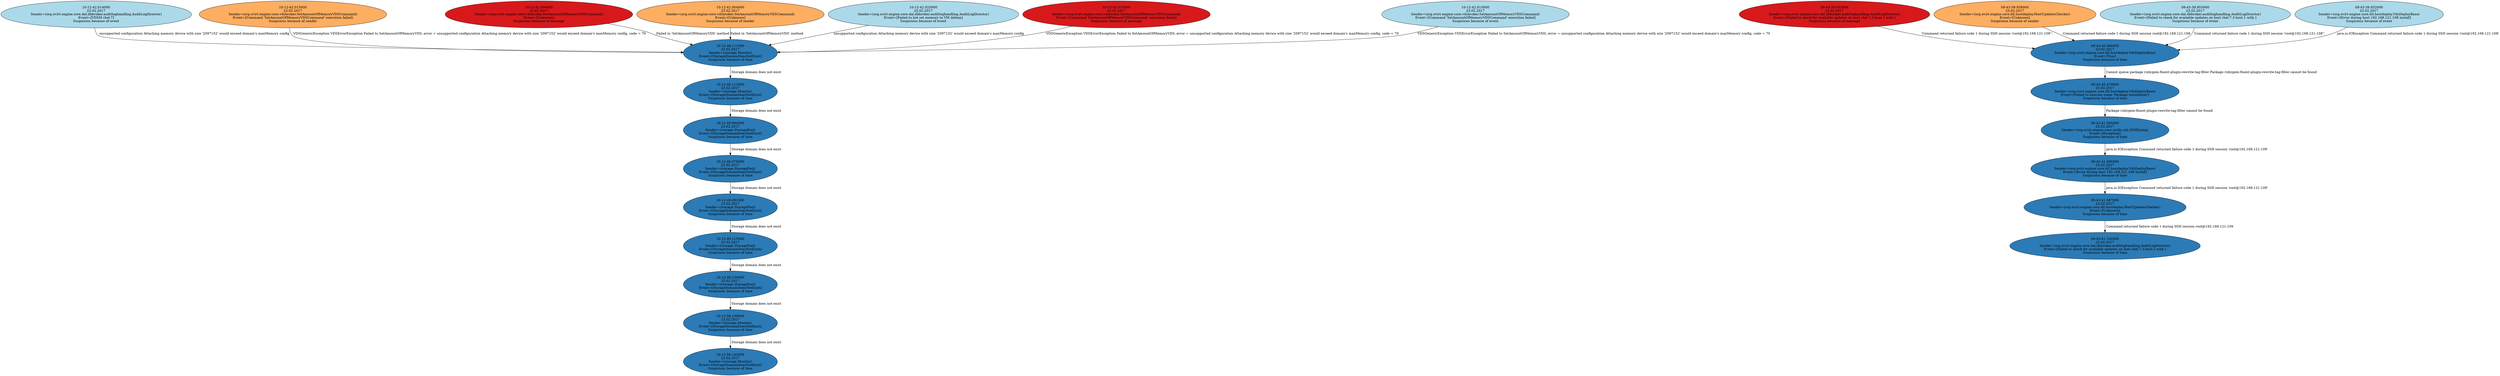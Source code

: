 strict digraph "" {
"10-12-49.091000\n23.02.2017\nSender=(storage.StoragePool)\nEvent=[StorageDomainDoesNotExist]\nSuspicious because of time" [colorscheme=rdylbu4, event=StorageDomainDoesNotExist, fillcolor=4, freq="0.5", link_type=time, message=" Storage domain does not exist ", sender="storage.StoragePool", style=filled, thread="tasks/1", time="10-12-49.091000\n23.02.2017"];
"10-12-48.113000\n23.02.2017\nSender=(storage.Monitor)\nEvent=[StorageDomainDoesNotExist]\nSuspicious because of time" [colorscheme=rdylbu4, event=StorageDomainDoesNotExist, fillcolor=4, freq="0.5", link_type=time, message=" Storage domain does not exist ", sender="storage.Monitor", style=filled, thread="monitor/dd7732a", time="10-12-48.113000\n23.02.2017"];
"10-12-42.014000\n23.02.2017\nSender=(org.ovirt.engine.core.dal.dbbroker.auditloghandling.AuditLogDirector)\nEvent=[VDSM rhel-7]\nSuspicious because of event" [colorscheme=rdylbu4, event="VDSM rhel-7", fillcolor=3, freq=1, link_type=event, message=" unsupported configuration Attaching memory device with size '2097152' would exceed domain's maxMemory config", sender="org.ovirt.engine.core.dal.dbbroker.auditloghandling.AuditLogDirector", style=filled, thread="default task-101", time="10-12-42.014000\n23.02.2017"];
"10-12-42.015000\n23.02.2017\nSender=(org.ovirt.engine.core.vdsbroker.SetAmountOfMemoryVDSCommand)\nEvent=[Command 'SetAmountOfMemoryVDSCommand' execution failed]\nSuspicious because of sender" [colorscheme=rdylbu4, event="Command 'SetAmountOfMemoryVDSCommand' execution failed", fillcolor=2, freq=2, link_type=sender, message=" VDSGenericException VDSErrorException Failed to SetAmountOfMemoryVDS, error = unsupported configuration Attaching memory device with size '2097152' would exceed domain's maxMemory config, code = 70", sender="org.ovirt.engine.core.vdsbroker.SetAmountOfMemoryVDSCommand", style=filled, thread="default task-101", time="10-12-42.015000\n23.02.2017"];
"10-12-42.004000\n23.02.2017\nSender=(org.ovirt.engine.core.vdsbroker.SetAmountOfMemoryVDSCommand)\nEvent=[Unknown]\nSuspicious because of message" [colorscheme=rdylbu4, event=Unknown, fillcolor=1, freq=1, link_type=message, message="Failed in 'SetAmountOfMemoryVDS' method", sender="org.ovirt.engine.core.vdsbroker.SetAmountOfMemoryVDSCommand", style=filled, thread="default task-101", time="10-12-42.004000\n23.02.2017"];
"10-12-58.139000\n23.02.2017\nSender=(storage.Monitor)\nEvent=[StorageDomainDoesNotExist]\nSuspicious because of time" [colorscheme=rdylbu4, event=StorageDomainDoesNotExist, fillcolor=4, freq="0.5", link_type=time, message=" Storage domain does not exist ", sender="storage.Monitor", style=filled, thread="monitor/ed2199d", time="10-12-58.139000\n23.02.2017"];
"10-12-49.115000\n23.02.2017\nSender=(storage.StoragePool)\nEvent=[StorageDomainDoesNotExist]\nSuspicious because of time" [colorscheme=rdylbu4, event=StorageDomainDoesNotExist, fillcolor=4, freq="0.5", link_type=time, message=" Storage domain does not exist ", sender="storage.StoragePool", style=filled, thread="tasks/1", time="10-12-49.115000\n23.02.2017"];
"10-12-42.004000\n23.02.2017\nSender=(org.ovirt.engine.core.vdsbroker.SetAmountOfMemoryVDSCommand)\nEvent=[Unknown]\nSuspicious because of sender" [colorscheme=rdylbu4, event=Unknown, fillcolor=2, freq=2, link_type=sender, message="Failed in 'SetAmountOfMemoryVDS' method", sender="org.ovirt.engine.core.vdsbroker.SetAmountOfMemoryVDSCommand", style=filled, thread="default task-101", time="10-12-42.004000\n23.02.2017"];
"09-43-41.084000\n23.02.2017\nSender=(org.ovirt.engine.core.uutils.ssh.SSHDialog)\nEvent=[Exception]\nSuspicious because of time" [colorscheme=rdylbu4, event=Exception, fillcolor=4, freq="0.5", link_type=time, message=" java.io.IOException Command returned failure code 1 during SSH session 'root@192.168.121.109'", sender="org.ovirt.engine.core.uutils.ssh.SSHDialog", style=filled, thread="pool-7-thread-2", time="09-43-41.084000\n23.02.2017"];
"10-12-58.142000\n23.02.2017\nSender=(storage.Monitor)\nEvent=[StorageDomainDoesNotExist]\nSuspicious because of time" [colorscheme=rdylbu4, event=StorageDomainDoesNotExist, fillcolor=4, freq="0.5", link_type=time, message=" Storage domain does not exist ", sender="storage.Monitor", style=filled, thread="monitor/dd7732a", time="10-12-58.142000\n23.02.2017"];
"09-43-40.470000\n23.02.2017\nSender=(org.ovirt.engine.core.bll.hostdeploy.VdsDeployBase)\nEvent=[Failed to execute stage 'Package installation']\nSuspicious because of time" [colorscheme=rdylbu4, event="Failed to execute stage 'Package installation'", fillcolor=4, freq="0.5", link_type=time, message=" Package rubygem-fluent-plugin-rewrite-tag-filter cannot be found", sender="org.ovirt.engine.core.bll.hostdeploy.VdsDeployBase", style=filled, thread=VdsDeploy, time="09-43-40.470000\n23.02.2017"];
"09-43-39.953000\n23.02.2017\nSender=(org.ovirt.engine.core.dal.dbbroker.auditloghandling.AuditLogDirector)\nEvent=[Failed to check for available updates on host rhel-7.3-host-1 with ]\nSuspicious because of message" [colorscheme=rdylbu4, event="Failed to check for available updates on host rhel-7.3-host-1 with ", fillcolor=1, freq=1, link_type=message, message=" 'Command returned failure code 1 during SSH session 'root@192.168.121.108''.", sender="org.ovirt.engine.core.dal.dbbroker.auditloghandling.AuditLogDirector", style=filled, thread="pool-7-thread-1", time="09-43-39.953000\n23.02.2017"];
"09-43-39.938000\n23.02.2017\nSender=(org.ovirt.engine.core.bll.hostdeploy.HostUpdatesChecker)\nEvent=[Unknown]\nSuspicious because of sender" [colorscheme=rdylbu4, event=Unknown, fillcolor=2, freq=4, link_type=sender, message=" Command returned failure code 1 during SSH session root@192.168.121.108", sender="org.ovirt.engine.core.bll.hostdeploy.HostUpdatesChecker", style=filled, thread="pool-7-thread-1", time="09-43-39.938000\n23.02.2017"];
"10-12-48.111000\n23.02.2017\nSender=(storage.Monitor)\nEvent=[StorageDomainDoesNotExist]\nSuspicious because of time" [colorscheme=rdylbu4, event=StorageDomainDoesNotExist, fillcolor=4, freq="0.5", link_type=time, message=" Storage domain does not exist ", sender="storage.Monitor", style=filled, thread="monitor/ed2199d", time="10-12-48.111000\n23.02.2017"];
"10-12-49.064000\n23.02.2017\nSender=(storage.StoragePool)\nEvent=[StorageDomainDoesNotExist]\nSuspicious because of time" [colorscheme=rdylbu4, event=StorageDomainDoesNotExist, fillcolor=4, freq="0.5", link_type=time, message=" Storage domain does not exist ", sender="storage.StoragePool", style=filled, thread="upgrade/dd7732a", time="10-12-49.064000\n23.02.2017"];
"09-43-41.087000\n23.02.2017\nSender=(org.ovirt.engine.core.bll.hostdeploy.HostUpdatesChecker)\nEvent=[Unknown]\nSuspicious because of time" [colorscheme=rdylbu4, event=Unknown, fillcolor=4, freq="0.5", link_type=time, message=" Command returned failure code 1 during SSH session root@192.168.121.109", sender="org.ovirt.engine.core.bll.hostdeploy.HostUpdatesChecker", style=filled, thread="pool-7-thread-2", time="09-43-41.087000\n23.02.2017"];
"10-12-49.136000\n23.02.2017\nSender=(storage.StoragePool)\nEvent=[StorageDomainDoesNotExist]\nSuspicious because of time" [colorscheme=rdylbu4, event=StorageDomainDoesNotExist, fillcolor=4, freq="0.5", link_type=time, message=" Storage domain does not exist ", sender="storage.StoragePool", style=filled, thread="tasks/1", time="10-12-49.136000\n23.02.2017"];
"09-43-40.466000\n23.02.2017\nSender=(org.ovirt.engine.core.bll.hostdeploy.VdsDeployBase)\nEvent=[Yum]\nSuspicious because of time" [colorscheme=rdylbu4, event=Yum, fillcolor=4, freq="0.5", link_type=time, message=" Cannot queue package rubygem-fluent-plugin-rewrite-tag-filter Package rubygem-fluent-plugin-rewrite-tag-filter cannot be found", sender="org.ovirt.engine.core.bll.hostdeploy.VdsDeployBase", style=filled, thread=VdsDeploy, time="09-43-40.466000\n23.02.2017"];
"10-12-42.023000\n23.02.2017\nSender=(org.ovirt.engine.core.dal.dbbroker.auditloghandling.AuditLogDirector)\nEvent=[Failed to hot set memory to VM debian]\nSuspicious because of event" [colorscheme=rdylbu4, event="Failed to hot set memory to VM debian", fillcolor=3, freq=1, link_type=event, message=" unsupported configuration Attaching memory device with size '2097152' would exceed domain's maxMemory config", sender="org.ovirt.engine.core.dal.dbbroker.auditloghandling.AuditLogDirector", style=filled, thread="default task-101", time="10-12-42.023000\n23.02.2017"];
"09-43-41.102000\n23.02.2017\nSender=(org.ovirt.engine.core.dal.dbbroker.auditloghandling.AuditLogDirector)\nEvent=[Failed to check for available updates on host rhel-7.3-host-2 with ]\nSuspicious because of time" [colorscheme=rdylbu4, event="Failed to check for available updates on host rhel-7.3-host-2 with ", fillcolor=4, freq="0.5", link_type=time, message=" 'Command returned failure code 1 during SSH session 'root@192.168.121.109''.", sender="org.ovirt.engine.core.dal.dbbroker.auditloghandling.AuditLogDirector", style=filled, thread="pool-7-thread-2", time="09-43-41.102000\n23.02.2017"];
"10-12-49.078000\n23.02.2017\nSender=(storage.StoragePool)\nEvent=[StorageDomainDoesNotExist]\nSuspicious because of time" [colorscheme=rdylbu4, event=StorageDomainDoesNotExist, fillcolor=4, freq="0.5", link_type=time, message=" Storage domain does not exist ", sender="storage.StoragePool", style=filled, thread="upgrade/ed2199d", time="10-12-49.078000\n23.02.2017"];
"10-12-42.015000\n23.02.2017\nSender=(org.ovirt.engine.core.vdsbroker.SetAmountOfMemoryVDSCommand)\nEvent=[Command 'SetAmountOfMemoryVDSCommand' execution failed]\nSuspicious because of message" [colorscheme=rdylbu4, event="Command 'SetAmountOfMemoryVDSCommand' execution failed", fillcolor=1, freq=1, link_type=message, message=" VDSGenericException VDSErrorException Failed to SetAmountOfMemoryVDS, error = unsupported configuration Attaching memory device with size '2097152' would exceed domain's maxMemory config, code = 70", sender="org.ovirt.engine.core.vdsbroker.SetAmountOfMemoryVDSCommand", style=filled, thread="default task-101", time="10-12-42.015000\n23.02.2017"];
"09-43-39.953000\n23.02.2017\nSender=(org.ovirt.engine.core.dal.dbbroker.auditloghandling.AuditLogDirector)\nEvent=[Failed to check for available updates on host rhel-7.3-host-1 with ]\nSuspicious because of event" [colorscheme=rdylbu4, event="Failed to check for available updates on host rhel-7.3-host-1 with ", fillcolor=3, freq=1, link_type=event, message=" 'Command returned failure code 1 during SSH session 'root@192.168.121.108''.", sender="org.ovirt.engine.core.dal.dbbroker.auditloghandling.AuditLogDirector", style=filled, thread="pool-7-thread-1", time="09-43-39.953000\n23.02.2017"];
"09-43-39.932000\n23.02.2017\nSender=(org.ovirt.engine.core.bll.hostdeploy.VdsDeployBase)\nEvent=[Error during host 192.168.121.108 install]\nSuspicious because of event" [colorscheme=rdylbu4, event="Error during host 192.168.121.108 install", fillcolor=3, freq=1, link_type=event, message=" java.io.IOException Command returned failure code 1 during SSH session 'root@192.168.121.108'", sender="org.ovirt.engine.core.bll.hostdeploy.VdsDeployBase", style=filled, thread="pool-7-thread-1", time="09-43-39.932000\n23.02.2017"];
"09-43-41.085000\n23.02.2017\nSender=(org.ovirt.engine.core.bll.hostdeploy.VdsDeployBase)\nEvent=[Error during host 192.168.121.109 install]\nSuspicious because of time" [colorscheme=rdylbu4, event="Error during host 192.168.121.109 install", fillcolor=4, freq="0.5", link_type=time, message=" java.io.IOException Command returned failure code 1 during SSH session 'root@192.168.121.109'", sender="org.ovirt.engine.core.bll.hostdeploy.VdsDeployBase", style=filled, thread="pool-7-thread-2", time="09-43-41.085000\n23.02.2017"];
"10-12-42.015000\n23.02.2017\nSender=(org.ovirt.engine.core.vdsbroker.SetAmountOfMemoryVDSCommand)\nEvent=[Command 'SetAmountOfMemoryVDSCommand' execution failed]\nSuspicious because of event" [colorscheme=rdylbu4, event="Command 'SetAmountOfMemoryVDSCommand' execution failed", fillcolor=3, freq=1, link_type=event, message=" VDSGenericException VDSErrorException Failed to SetAmountOfMemoryVDS, error = unsupported configuration Attaching memory device with size '2097152' would exceed domain's maxMemory config, code = 70", sender="org.ovirt.engine.core.vdsbroker.SetAmountOfMemoryVDSCommand", style=filled, thread="default task-101", time="10-12-42.015000\n23.02.2017"];
"10-12-49.091000\n23.02.2017\nSender=(storage.StoragePool)\nEvent=[StorageDomainDoesNotExist]\nSuspicious because of time" -> "10-12-49.115000\n23.02.2017\nSender=(storage.StoragePool)\nEvent=[StorageDomainDoesNotExist]\nSuspicious because of time"  [label=" Storage domain does not exist "];
"10-12-48.113000\n23.02.2017\nSender=(storage.Monitor)\nEvent=[StorageDomainDoesNotExist]\nSuspicious because of time" -> "10-12-49.064000\n23.02.2017\nSender=(storage.StoragePool)\nEvent=[StorageDomainDoesNotExist]\nSuspicious because of time"  [label=" Storage domain does not exist "];
"10-12-42.014000\n23.02.2017\nSender=(org.ovirt.engine.core.dal.dbbroker.auditloghandling.AuditLogDirector)\nEvent=[VDSM rhel-7]\nSuspicious because of event" -> "10-12-48.111000\n23.02.2017\nSender=(storage.Monitor)\nEvent=[StorageDomainDoesNotExist]\nSuspicious because of time"  [label=" unsupported configuration Attaching memory device with size '2097152' would exceed domain's maxMemory config"];
"10-12-42.015000\n23.02.2017\nSender=(org.ovirt.engine.core.vdsbroker.SetAmountOfMemoryVDSCommand)\nEvent=[Command 'SetAmountOfMemoryVDSCommand' execution failed]\nSuspicious because of sender" -> "10-12-48.111000\n23.02.2017\nSender=(storage.Monitor)\nEvent=[StorageDomainDoesNotExist]\nSuspicious because of time"  [label=" VDSGenericException VDSErrorException Failed to SetAmountOfMemoryVDS, error = unsupported configuration Attaching memory device with size '2097152' would exceed domain's maxMemory config, code = 70"];
"10-12-42.004000\n23.02.2017\nSender=(org.ovirt.engine.core.vdsbroker.SetAmountOfMemoryVDSCommand)\nEvent=[Unknown]\nSuspicious because of message" -> "10-12-48.111000\n23.02.2017\nSender=(storage.Monitor)\nEvent=[StorageDomainDoesNotExist]\nSuspicious because of time"  [label="Failed in 'SetAmountOfMemoryVDS' method"];
"10-12-58.139000\n23.02.2017\nSender=(storage.Monitor)\nEvent=[StorageDomainDoesNotExist]\nSuspicious because of time" -> "10-12-58.142000\n23.02.2017\nSender=(storage.Monitor)\nEvent=[StorageDomainDoesNotExist]\nSuspicious because of time"  [label=" Storage domain does not exist "];
"10-12-49.115000\n23.02.2017\nSender=(storage.StoragePool)\nEvent=[StorageDomainDoesNotExist]\nSuspicious because of time" -> "10-12-49.136000\n23.02.2017\nSender=(storage.StoragePool)\nEvent=[StorageDomainDoesNotExist]\nSuspicious because of time"  [label=" Storage domain does not exist "];
"10-12-42.004000\n23.02.2017\nSender=(org.ovirt.engine.core.vdsbroker.SetAmountOfMemoryVDSCommand)\nEvent=[Unknown]\nSuspicious because of sender" -> "10-12-48.111000\n23.02.2017\nSender=(storage.Monitor)\nEvent=[StorageDomainDoesNotExist]\nSuspicious because of time"  [label="Failed in 'SetAmountOfMemoryVDS' method"];
"09-43-41.084000\n23.02.2017\nSender=(org.ovirt.engine.core.uutils.ssh.SSHDialog)\nEvent=[Exception]\nSuspicious because of time" -> "09-43-41.085000\n23.02.2017\nSender=(org.ovirt.engine.core.bll.hostdeploy.VdsDeployBase)\nEvent=[Error during host 192.168.121.109 install]\nSuspicious because of time"  [label=" java.io.IOException Command returned failure code 1 during SSH session 'root@192.168.121.109'"];
"09-43-40.470000\n23.02.2017\nSender=(org.ovirt.engine.core.bll.hostdeploy.VdsDeployBase)\nEvent=[Failed to execute stage 'Package installation']\nSuspicious because of time" -> "09-43-41.084000\n23.02.2017\nSender=(org.ovirt.engine.core.uutils.ssh.SSHDialog)\nEvent=[Exception]\nSuspicious because of time"  [label=" Package rubygem-fluent-plugin-rewrite-tag-filter cannot be found"];
"09-43-39.953000\n23.02.2017\nSender=(org.ovirt.engine.core.dal.dbbroker.auditloghandling.AuditLogDirector)\nEvent=[Failed to check for available updates on host rhel-7.3-host-1 with ]\nSuspicious because of message" -> "09-43-40.466000\n23.02.2017\nSender=(org.ovirt.engine.core.bll.hostdeploy.VdsDeployBase)\nEvent=[Yum]\nSuspicious because of time"  [label=" 'Command returned failure code 1 during SSH session 'root@192.168.121.108''."];
"09-43-39.938000\n23.02.2017\nSender=(org.ovirt.engine.core.bll.hostdeploy.HostUpdatesChecker)\nEvent=[Unknown]\nSuspicious because of sender" -> "09-43-40.466000\n23.02.2017\nSender=(org.ovirt.engine.core.bll.hostdeploy.VdsDeployBase)\nEvent=[Yum]\nSuspicious because of time"  [label=" Command returned failure code 1 during SSH session root@192.168.121.108"];
"10-12-48.111000\n23.02.2017\nSender=(storage.Monitor)\nEvent=[StorageDomainDoesNotExist]\nSuspicious because of time" -> "10-12-48.113000\n23.02.2017\nSender=(storage.Monitor)\nEvent=[StorageDomainDoesNotExist]\nSuspicious because of time"  [label=" Storage domain does not exist "];
"10-12-49.064000\n23.02.2017\nSender=(storage.StoragePool)\nEvent=[StorageDomainDoesNotExist]\nSuspicious because of time" -> "10-12-49.078000\n23.02.2017\nSender=(storage.StoragePool)\nEvent=[StorageDomainDoesNotExist]\nSuspicious because of time"  [label=" Storage domain does not exist "];
"09-43-41.087000\n23.02.2017\nSender=(org.ovirt.engine.core.bll.hostdeploy.HostUpdatesChecker)\nEvent=[Unknown]\nSuspicious because of time" -> "09-43-41.102000\n23.02.2017\nSender=(org.ovirt.engine.core.dal.dbbroker.auditloghandling.AuditLogDirector)\nEvent=[Failed to check for available updates on host rhel-7.3-host-2 with ]\nSuspicious because of time"  [label=" Command returned failure code 1 during SSH session root@192.168.121.109"];
"10-12-49.136000\n23.02.2017\nSender=(storage.StoragePool)\nEvent=[StorageDomainDoesNotExist]\nSuspicious because of time" -> "10-12-58.139000\n23.02.2017\nSender=(storage.Monitor)\nEvent=[StorageDomainDoesNotExist]\nSuspicious because of time"  [label=" Storage domain does not exist "];
"09-43-40.466000\n23.02.2017\nSender=(org.ovirt.engine.core.bll.hostdeploy.VdsDeployBase)\nEvent=[Yum]\nSuspicious because of time" -> "09-43-40.470000\n23.02.2017\nSender=(org.ovirt.engine.core.bll.hostdeploy.VdsDeployBase)\nEvent=[Failed to execute stage 'Package installation']\nSuspicious because of time"  [label=" Cannot queue package rubygem-fluent-plugin-rewrite-tag-filter Package rubygem-fluent-plugin-rewrite-tag-filter cannot be found"];
"10-12-42.023000\n23.02.2017\nSender=(org.ovirt.engine.core.dal.dbbroker.auditloghandling.AuditLogDirector)\nEvent=[Failed to hot set memory to VM debian]\nSuspicious because of event" -> "10-12-48.111000\n23.02.2017\nSender=(storage.Monitor)\nEvent=[StorageDomainDoesNotExist]\nSuspicious because of time"  [label=" unsupported configuration Attaching memory device with size '2097152' would exceed domain's maxMemory config"];
"10-12-49.078000\n23.02.2017\nSender=(storage.StoragePool)\nEvent=[StorageDomainDoesNotExist]\nSuspicious because of time" -> "10-12-49.091000\n23.02.2017\nSender=(storage.StoragePool)\nEvent=[StorageDomainDoesNotExist]\nSuspicious because of time"  [label=" Storage domain does not exist "];
"10-12-42.015000\n23.02.2017\nSender=(org.ovirt.engine.core.vdsbroker.SetAmountOfMemoryVDSCommand)\nEvent=[Command 'SetAmountOfMemoryVDSCommand' execution failed]\nSuspicious because of message" -> "10-12-48.111000\n23.02.2017\nSender=(storage.Monitor)\nEvent=[StorageDomainDoesNotExist]\nSuspicious because of time"  [label=" VDSGenericException VDSErrorException Failed to SetAmountOfMemoryVDS, error = unsupported configuration Attaching memory device with size '2097152' would exceed domain's maxMemory config, code = 70"];
"09-43-39.953000\n23.02.2017\nSender=(org.ovirt.engine.core.dal.dbbroker.auditloghandling.AuditLogDirector)\nEvent=[Failed to check for available updates on host rhel-7.3-host-1 with ]\nSuspicious because of event" -> "09-43-40.466000\n23.02.2017\nSender=(org.ovirt.engine.core.bll.hostdeploy.VdsDeployBase)\nEvent=[Yum]\nSuspicious because of time"  [label=" 'Command returned failure code 1 during SSH session 'root@192.168.121.108''."];
"09-43-39.932000\n23.02.2017\nSender=(org.ovirt.engine.core.bll.hostdeploy.VdsDeployBase)\nEvent=[Error during host 192.168.121.108 install]\nSuspicious because of event" -> "09-43-40.466000\n23.02.2017\nSender=(org.ovirt.engine.core.bll.hostdeploy.VdsDeployBase)\nEvent=[Yum]\nSuspicious because of time"  [label=" java.io.IOException Command returned failure code 1 during SSH session 'root@192.168.121.108'"];
"09-43-41.085000\n23.02.2017\nSender=(org.ovirt.engine.core.bll.hostdeploy.VdsDeployBase)\nEvent=[Error during host 192.168.121.109 install]\nSuspicious because of time" -> "09-43-41.087000\n23.02.2017\nSender=(org.ovirt.engine.core.bll.hostdeploy.HostUpdatesChecker)\nEvent=[Unknown]\nSuspicious because of time"  [label=" java.io.IOException Command returned failure code 1 during SSH session 'root@192.168.121.109'"];
"10-12-42.015000\n23.02.2017\nSender=(org.ovirt.engine.core.vdsbroker.SetAmountOfMemoryVDSCommand)\nEvent=[Command 'SetAmountOfMemoryVDSCommand' execution failed]\nSuspicious because of event" -> "10-12-48.111000\n23.02.2017\nSender=(storage.Monitor)\nEvent=[StorageDomainDoesNotExist]\nSuspicious because of time"  [label=" VDSGenericException VDSErrorException Failed to SetAmountOfMemoryVDS, error = unsupported configuration Attaching memory device with size '2097152' would exceed domain's maxMemory config, code = 70"];
}
